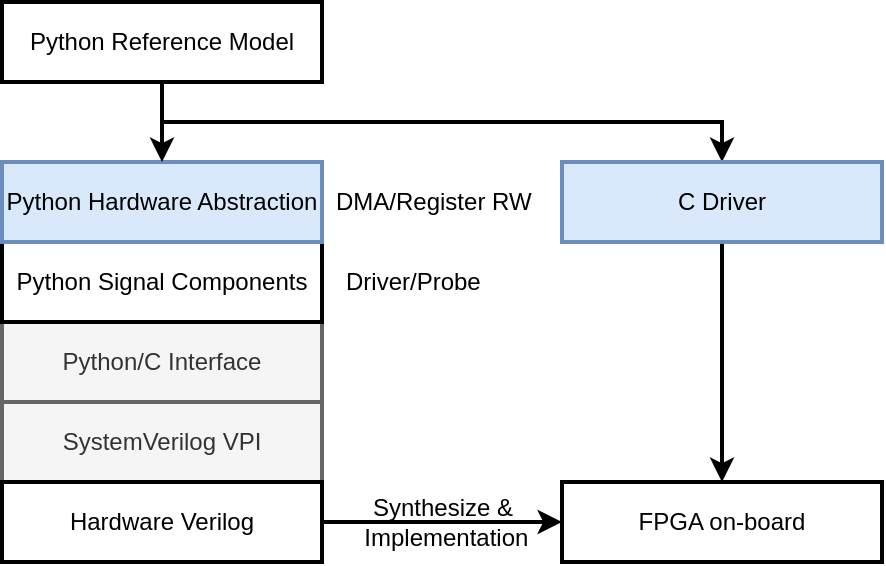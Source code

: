 <mxfile version="14.1.9" type="github">
  <diagram id="wimi6dBLouIUPQrJvmdh" name="Page-1">
    <mxGraphModel dx="1181" dy="1778" grid="1" gridSize="10" guides="1" tooltips="1" connect="1" arrows="1" fold="1" page="1" pageScale="1" pageWidth="850" pageHeight="1100" math="0" shadow="0">
      <root>
        <mxCell id="0" />
        <mxCell id="1" parent="0" />
        <mxCell id="q4YG6S2iQ_I2nMiaHhuc-1" value="Python/C Interface" style="rounded=0;whiteSpace=wrap;html=1;strokeWidth=2;fillColor=#f5f5f5;strokeColor=#666666;fontColor=#333333;" vertex="1" parent="1">
          <mxGeometry x="160" y="120" width="160" height="40" as="geometry" />
        </mxCell>
        <mxCell id="q4YG6S2iQ_I2nMiaHhuc-2" value="SystemVerilog VPI" style="rounded=0;whiteSpace=wrap;html=1;strokeWidth=2;fillColor=#f5f5f5;strokeColor=#666666;fontColor=#333333;" vertex="1" parent="1">
          <mxGeometry x="160" y="160" width="160" height="40" as="geometry" />
        </mxCell>
        <mxCell id="q4YG6S2iQ_I2nMiaHhuc-16" value="" style="edgeStyle=orthogonalEdgeStyle;rounded=0;orthogonalLoop=1;jettySize=auto;html=1;entryX=0;entryY=0.5;entryDx=0;entryDy=0;strokeWidth=2;" edge="1" parent="1" source="q4YG6S2iQ_I2nMiaHhuc-3" target="q4YG6S2iQ_I2nMiaHhuc-13">
          <mxGeometry relative="1" as="geometry">
            <mxPoint x="400" y="220" as="targetPoint" />
          </mxGeometry>
        </mxCell>
        <mxCell id="q4YG6S2iQ_I2nMiaHhuc-3" value="Hardware Verilog" style="rounded=0;whiteSpace=wrap;html=1;strokeWidth=2;" vertex="1" parent="1">
          <mxGeometry x="160" y="200" width="160" height="40" as="geometry" />
        </mxCell>
        <mxCell id="q4YG6S2iQ_I2nMiaHhuc-4" value="Python Signal Components" style="rounded=0;whiteSpace=wrap;html=1;strokeWidth=2;" vertex="1" parent="1">
          <mxGeometry x="160" y="80" width="160" height="40" as="geometry" />
        </mxCell>
        <mxCell id="q4YG6S2iQ_I2nMiaHhuc-5" value="Driver/Probe" style="text;html=1;align=left;verticalAlign=middle;resizable=0;points=[];autosize=1;" vertex="1" parent="1">
          <mxGeometry x="330" y="90" width="80" height="20" as="geometry" />
        </mxCell>
        <mxCell id="q4YG6S2iQ_I2nMiaHhuc-7" value="Python Hardware Abstraction" style="rounded=0;whiteSpace=wrap;html=1;strokeWidth=2;fillColor=#dae8fc;strokeColor=#6c8ebf;" vertex="1" parent="1">
          <mxGeometry x="160" y="40" width="160" height="40" as="geometry" />
        </mxCell>
        <mxCell id="q4YG6S2iQ_I2nMiaHhuc-8" value="DMA/Register RW" style="text;html=1;align=left;verticalAlign=middle;resizable=0;points=[];autosize=1;" vertex="1" parent="1">
          <mxGeometry x="325" y="50" width="110" height="20" as="geometry" />
        </mxCell>
        <mxCell id="q4YG6S2iQ_I2nMiaHhuc-19" style="edgeStyle=orthogonalEdgeStyle;rounded=0;orthogonalLoop=1;jettySize=auto;html=1;exitX=0.5;exitY=1;exitDx=0;exitDy=0;strokeWidth=2;" edge="1" parent="1" source="q4YG6S2iQ_I2nMiaHhuc-10" target="q4YG6S2iQ_I2nMiaHhuc-7">
          <mxGeometry relative="1" as="geometry" />
        </mxCell>
        <mxCell id="q4YG6S2iQ_I2nMiaHhuc-20" style="edgeStyle=orthogonalEdgeStyle;rounded=0;orthogonalLoop=1;jettySize=auto;html=1;exitX=0.5;exitY=1;exitDx=0;exitDy=0;strokeWidth=2;" edge="1" parent="1" source="q4YG6S2iQ_I2nMiaHhuc-10" target="q4YG6S2iQ_I2nMiaHhuc-12">
          <mxGeometry relative="1" as="geometry" />
        </mxCell>
        <mxCell id="q4YG6S2iQ_I2nMiaHhuc-10" value="Python Reference Model" style="rounded=0;whiteSpace=wrap;html=1;strokeWidth=2;" vertex="1" parent="1">
          <mxGeometry x="160" y="-40" width="160" height="40" as="geometry" />
        </mxCell>
        <mxCell id="q4YG6S2iQ_I2nMiaHhuc-14" style="edgeStyle=orthogonalEdgeStyle;rounded=0;orthogonalLoop=1;jettySize=auto;html=1;exitX=0.5;exitY=1;exitDx=0;exitDy=0;entryX=0.5;entryY=0;entryDx=0;entryDy=0;strokeWidth=2;" edge="1" parent="1" source="q4YG6S2iQ_I2nMiaHhuc-12" target="q4YG6S2iQ_I2nMiaHhuc-13">
          <mxGeometry relative="1" as="geometry" />
        </mxCell>
        <mxCell id="q4YG6S2iQ_I2nMiaHhuc-12" value="C Driver" style="rounded=0;whiteSpace=wrap;html=1;strokeWidth=2;fillColor=#dae8fc;strokeColor=#6c8ebf;" vertex="1" parent="1">
          <mxGeometry x="440" y="40" width="160" height="40" as="geometry" />
        </mxCell>
        <mxCell id="q4YG6S2iQ_I2nMiaHhuc-13" value="FPGA on-board" style="rounded=0;whiteSpace=wrap;html=1;strokeWidth=2;" vertex="1" parent="1">
          <mxGeometry x="440" y="200" width="160" height="40" as="geometry" />
        </mxCell>
        <mxCell id="q4YG6S2iQ_I2nMiaHhuc-17" value="Synthesize &amp;amp;&lt;br&gt;&amp;nbsp;Implementation" style="text;html=1;align=center;verticalAlign=middle;resizable=0;points=[];autosize=1;" vertex="1" parent="1">
          <mxGeometry x="330" y="205" width="100" height="30" as="geometry" />
        </mxCell>
      </root>
    </mxGraphModel>
  </diagram>
</mxfile>
